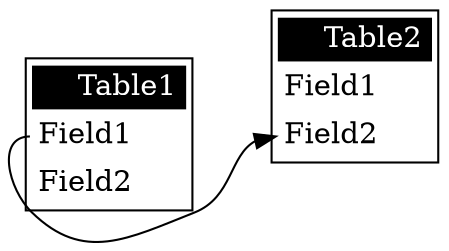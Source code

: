 digraph test {
   node [margin="0.01" shape=plaintext];
   rankdir="LR";

"Table1" [label =<
<table border="1" cellborder="0" cellpadding="3" bgcolor="white">
    <TR>
    <TD bgcolor="black" align="center" colspan="2"><font color="white">
    Table1</font></TD>
    </TR><TR>
    <TD align="left" port="f1">Field1 </TD>
    </TR><TR>
    <TD align="left" port="f2">Field2 </TD>
    </TR>
</table>> ];

"Table2" [ label =<<table border="1" cellborder="0" cellpadding="3" bgcolor="white">
    <TR>
    <TD bgcolor="black" align="center" colspan="2"><font color="white">
    Table2</font></TD>
    </TR><TR>
    <TD align="left" port="f1">Field1 </TD>
    </TR><TR>
    <TD align="left" port="f2">Field2 </TD>
    </TR>
</table>> ];

Table1:f1 -> Table2:f2;

}